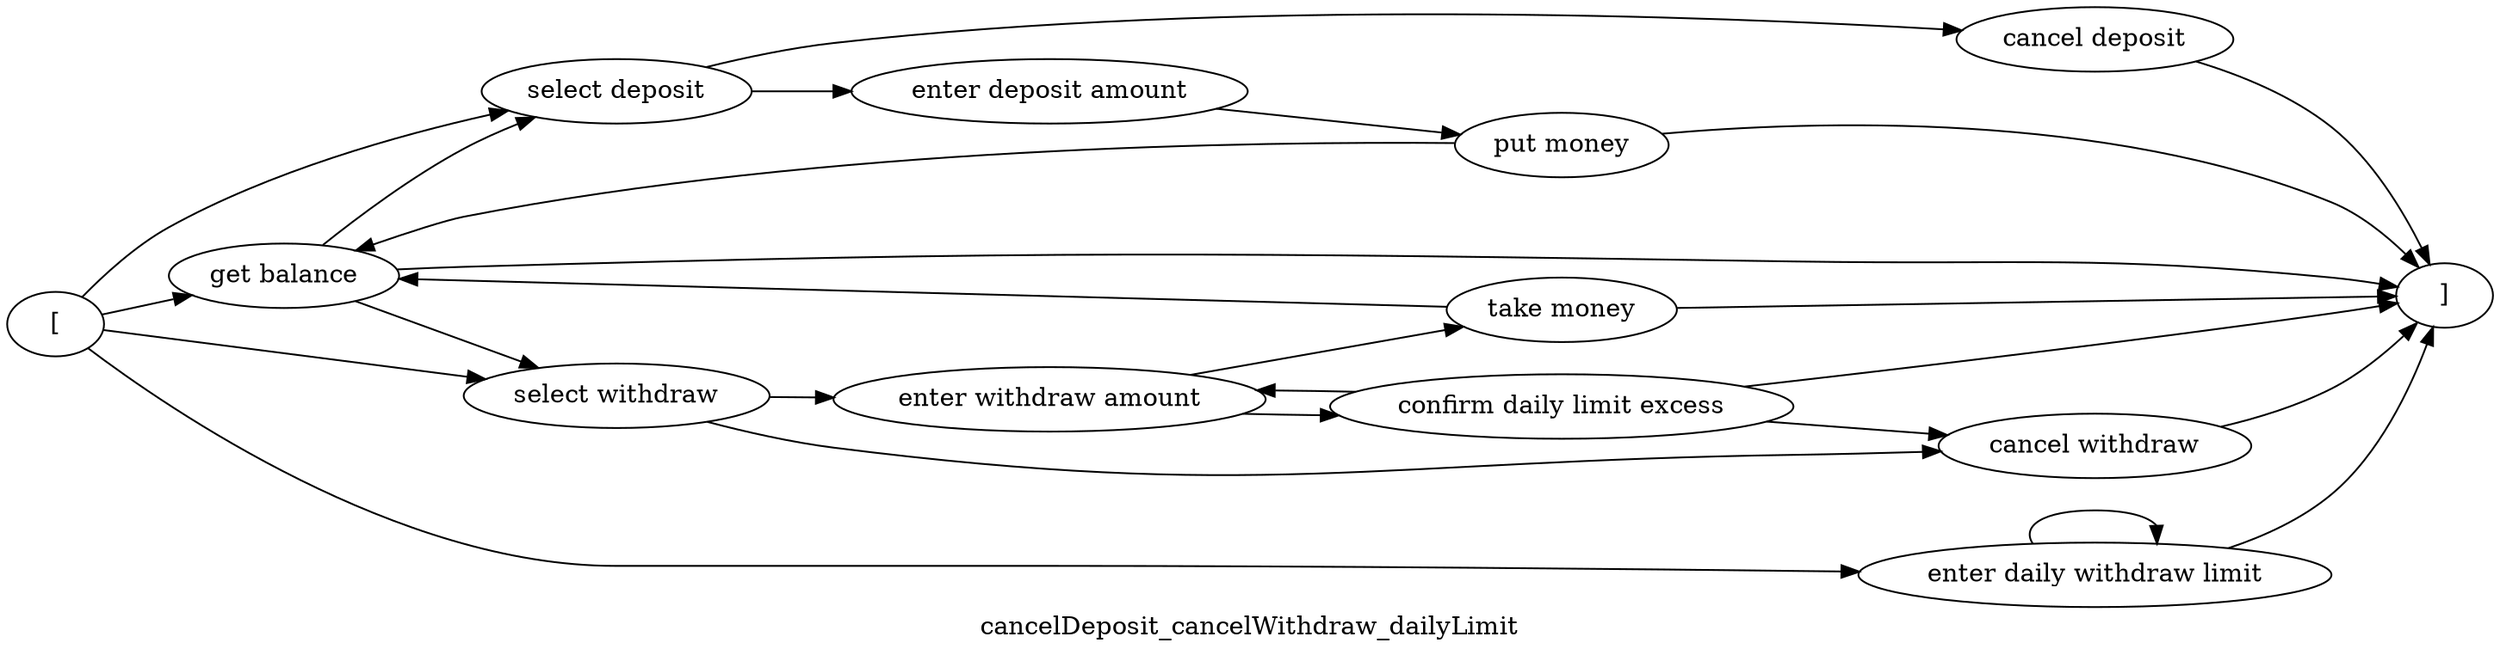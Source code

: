 digraph G {
rankdir = LR
label = "cancelDeposit_cancelWithdraw_dailyLimit";
esg15_vertex2 -> esg15_vertex1;
esg15_vertex0 -> esg15_vertex2;
esg15_vertex2 -> esg15_vertex3;
esg15_vertex0 -> esg15_vertex3;
esg15_vertex3 -> esg15_vertex4;
esg15_vertex4 -> esg15_vertex5;
esg15_vertex5 -> esg15_vertex1;
esg15_vertex5 -> esg15_vertex2;
esg15_vertex2 -> esg15_vertex6;
esg15_vertex0 -> esg15_vertex6;
esg15_vertex6 -> esg15_vertex7;
esg15_vertex7 -> esg15_vertex8;
esg15_vertex8 -> esg15_vertex1;
esg15_vertex8 -> esg15_vertex2;
esg15_vertex3 -> esg15_vertex9;
esg15_vertex9 -> esg15_vertex1;
esg15_vertex6 -> esg15_vertex10;
esg15_vertex10 -> esg15_vertex1;
esg15_vertex7 -> esg15_vertex11;
esg15_vertex11 -> esg15_vertex10;
esg15_vertex11 -> esg15_vertex7;
esg15_vertex0 -> esg15_vertex12;
esg15_vertex12 -> esg15_vertex1;
esg15_vertex12 -> esg15_vertex12;
esg15_vertex11 -> esg15_vertex1;
esg15_vertex2 [label = "get balance"]
esg15_vertex1 [label = "]"]
esg15_vertex0 [label = "["]
esg15_vertex3 [label = "select deposit"]
esg15_vertex4 [label = "enter deposit amount"]
esg15_vertex5 [label = "put money"]
esg15_vertex6 [label = "select withdraw"]
esg15_vertex7 [label = "enter withdraw amount"]
esg15_vertex8 [label = "take money"]
esg15_vertex9 [label = "cancel deposit"]
esg15_vertex10 [label = "cancel withdraw"]
esg15_vertex11 [label = "confirm daily limit excess"]
esg15_vertex12 [label = "enter daily withdraw limit"]
}
